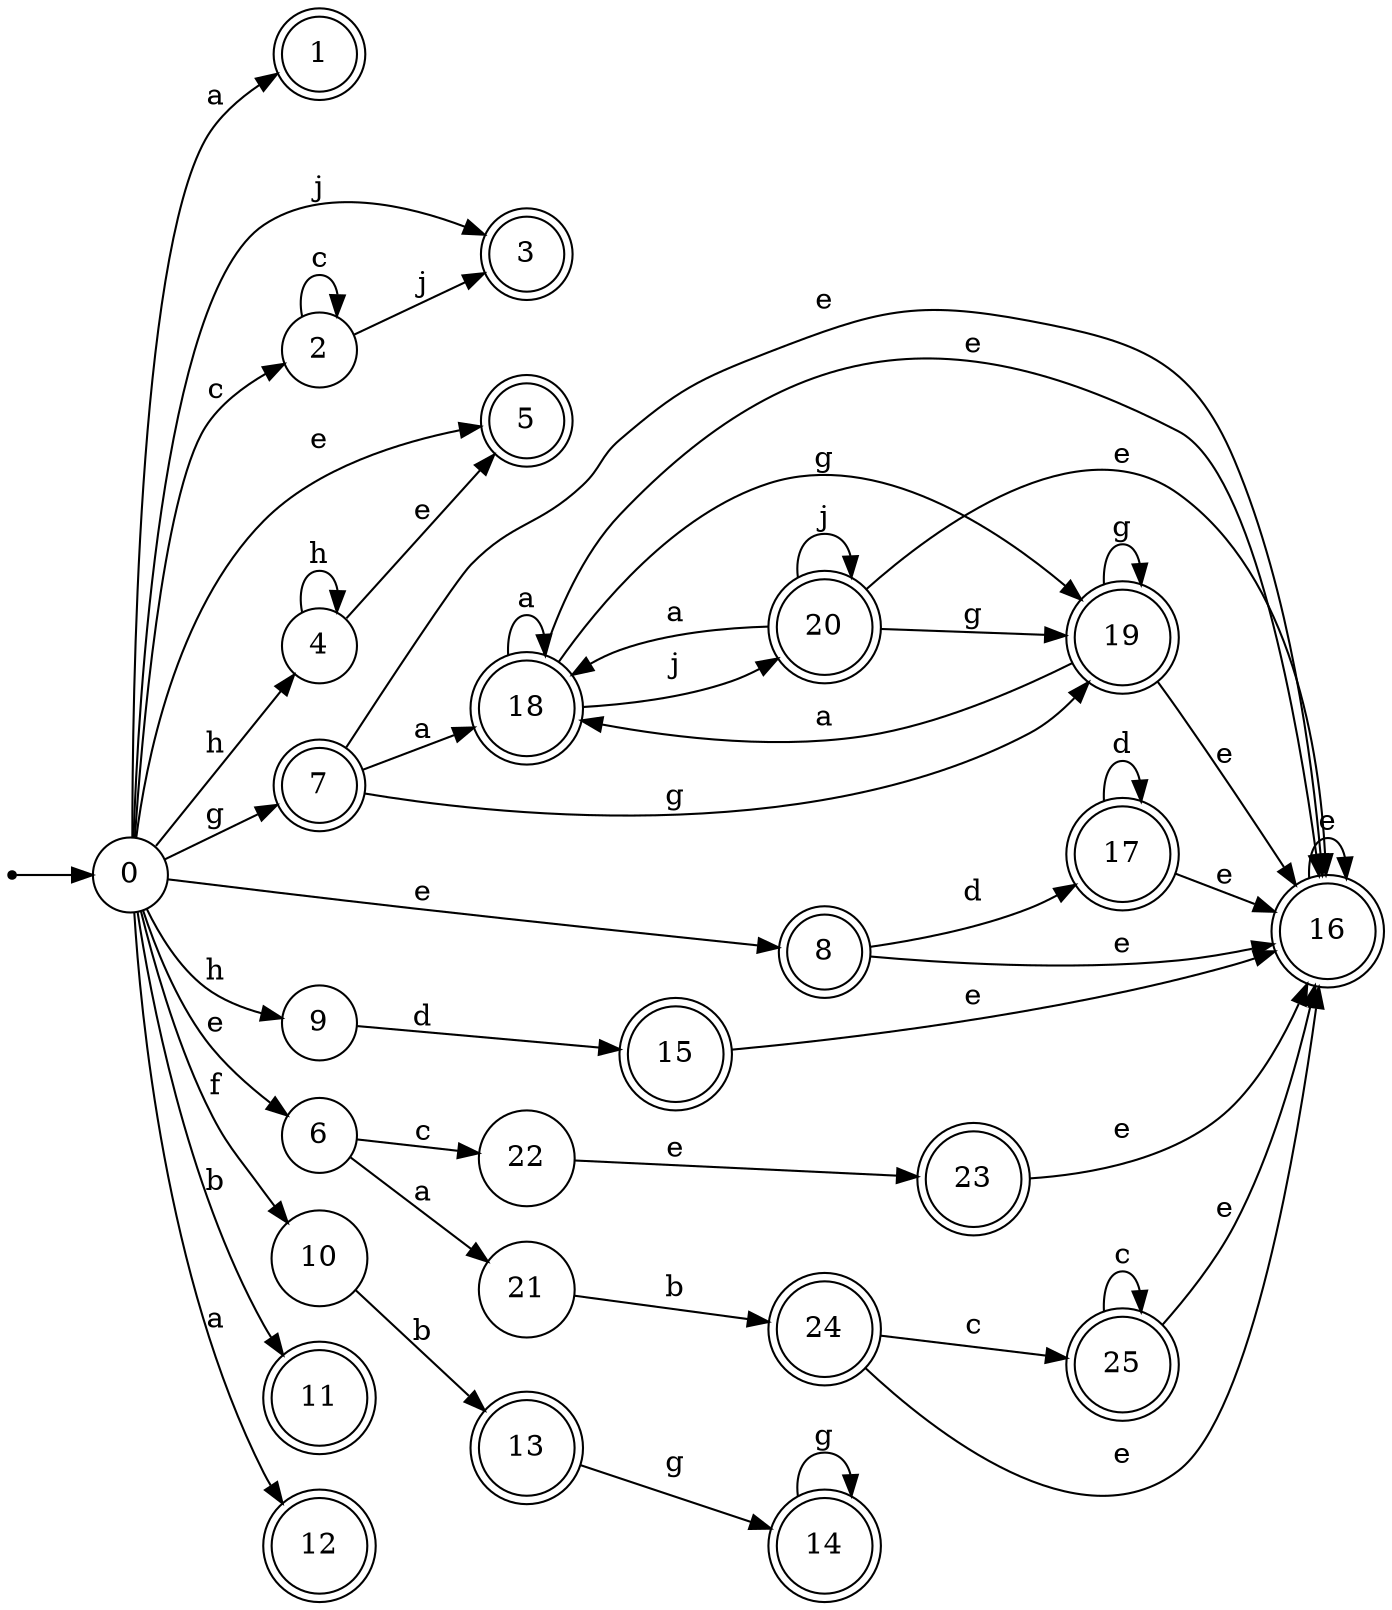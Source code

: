 digraph finite_state_machine {
rankdir=LR;
size="20,20";
node [shape = point]; "dummy0"
node [shape = circle]; "0";
"dummy0" -> "0";
node [shape = doublecircle]; "1";node [shape = circle]; "2";
node [shape = doublecircle]; "3";node [shape = circle]; "4";
node [shape = doublecircle]; "5";node [shape = circle]; "6";
node [shape = doublecircle]; "7";node [shape = doublecircle]; "8";node [shape = circle]; "9";
node [shape = circle]; "10";
node [shape = doublecircle]; "11";node [shape = doublecircle]; "12";node [shape = doublecircle]; "13";node [shape = doublecircle]; "14";node [shape = doublecircle]; "15";node [shape = doublecircle]; "16";node [shape = doublecircle]; "17";node [shape = doublecircle]; "18";node [shape = doublecircle]; "19";node [shape = doublecircle]; "20";node [shape = circle]; "21";
node [shape = circle]; "22";
node [shape = doublecircle]; "23";node [shape = doublecircle]; "24";node [shape = doublecircle]; "25";"0" -> "1" [label = "a"];
 "0" -> "12" [label = "a"];
 "0" -> "2" [label = "c"];
 "0" -> "3" [label = "j"];
 "0" -> "9" [label = "h"];
 "0" -> "4" [label = "h"];
 "0" -> "8" [label = "e"];
 "0" -> "5" [label = "e"];
 "0" -> "6" [label = "e"];
 "0" -> "7" [label = "g"];
 "0" -> "10" [label = "f"];
 "0" -> "11" [label = "b"];
 "10" -> "13" [label = "b"];
 "13" -> "14" [label = "g"];
 "14" -> "14" [label = "g"];
 "9" -> "15" [label = "d"];
 "15" -> "16" [label = "e"];
 "16" -> "16" [label = "e"];
 "8" -> "17" [label = "d"];
 "8" -> "16" [label = "e"];
 "17" -> "17" [label = "d"];
 "17" -> "16" [label = "e"];
 "7" -> "18" [label = "a"];
 "7" -> "19" [label = "g"];
 "7" -> "16" [label = "e"];
 "19" -> "19" [label = "g"];
 "19" -> "18" [label = "a"];
 "19" -> "16" [label = "e"];
 "18" -> "18" [label = "a"];
 "18" -> "20" [label = "j"];
 "18" -> "19" [label = "g"];
 "18" -> "16" [label = "e"];
 "20" -> "20" [label = "j"];
 "20" -> "18" [label = "a"];
 "20" -> "19" [label = "g"];
 "20" -> "16" [label = "e"];
 "6" -> "21" [label = "a"];
 "6" -> "22" [label = "c"];
 "22" -> "23" [label = "e"];
 "23" -> "16" [label = "e"];
 "21" -> "24" [label = "b"];
 "24" -> "25" [label = "c"];
 "24" -> "16" [label = "e"];
 "25" -> "25" [label = "c"];
 "25" -> "16" [label = "e"];
 "4" -> "4" [label = "h"];
 "4" -> "5" [label = "e"];
 "2" -> "2" [label = "c"];
 "2" -> "3" [label = "j"];
 }
